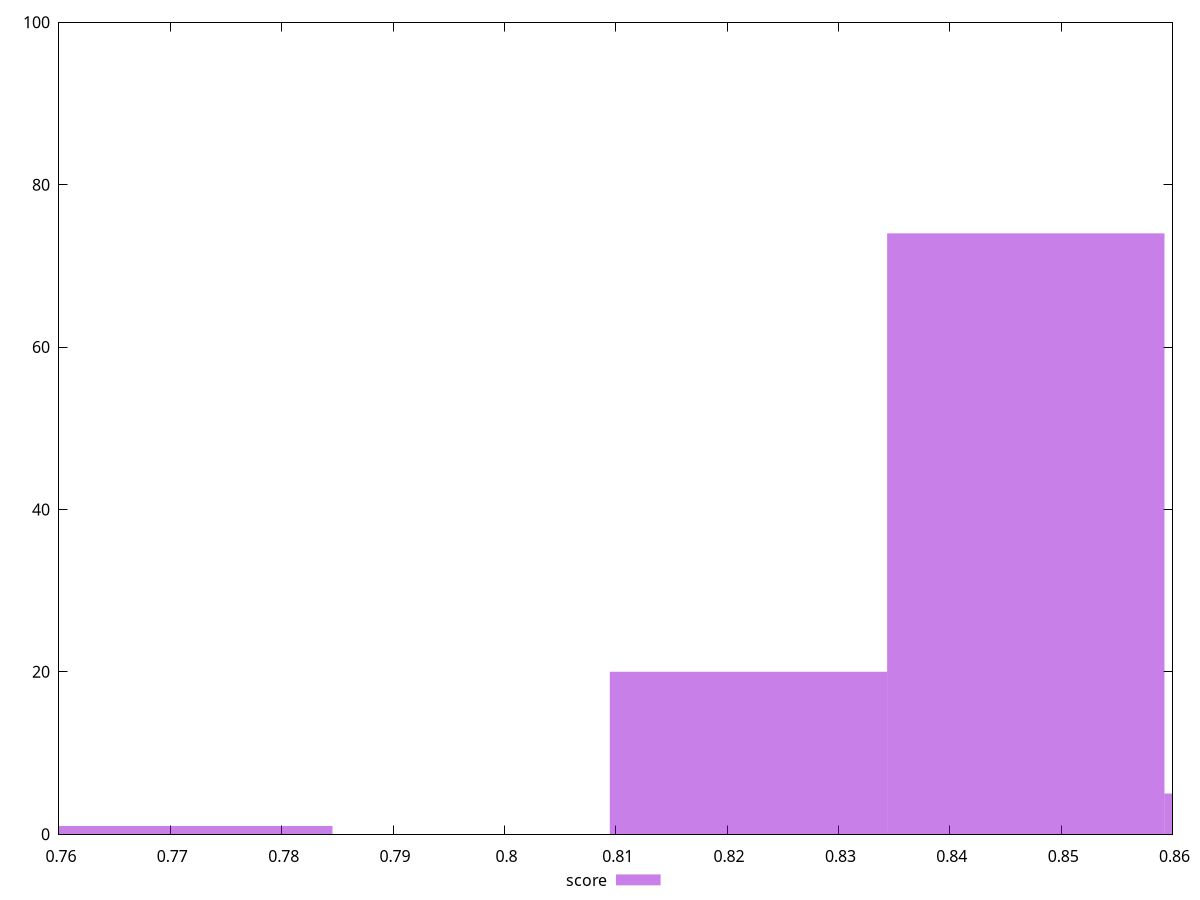reset

$score <<EOF
0.7721051721806507 1
0.8468250275529717 74
0.8717316460104121 5
0.8219184090955314 20
EOF

set key outside below
set boxwidth 0.024906618457440344
set xrange [0.76:0.86]
set yrange [0:100]
set trange [0:100]
set style fill transparent solid 0.5 noborder
set terminal svg size 640, 490 enhanced background rgb 'white'
set output "reports/report_00032_2021-02-25T10-28-15.087Z/mainthread-work-breakdown/samples/astro/score/histogram.svg"

plot $score title "score" with boxes

reset
